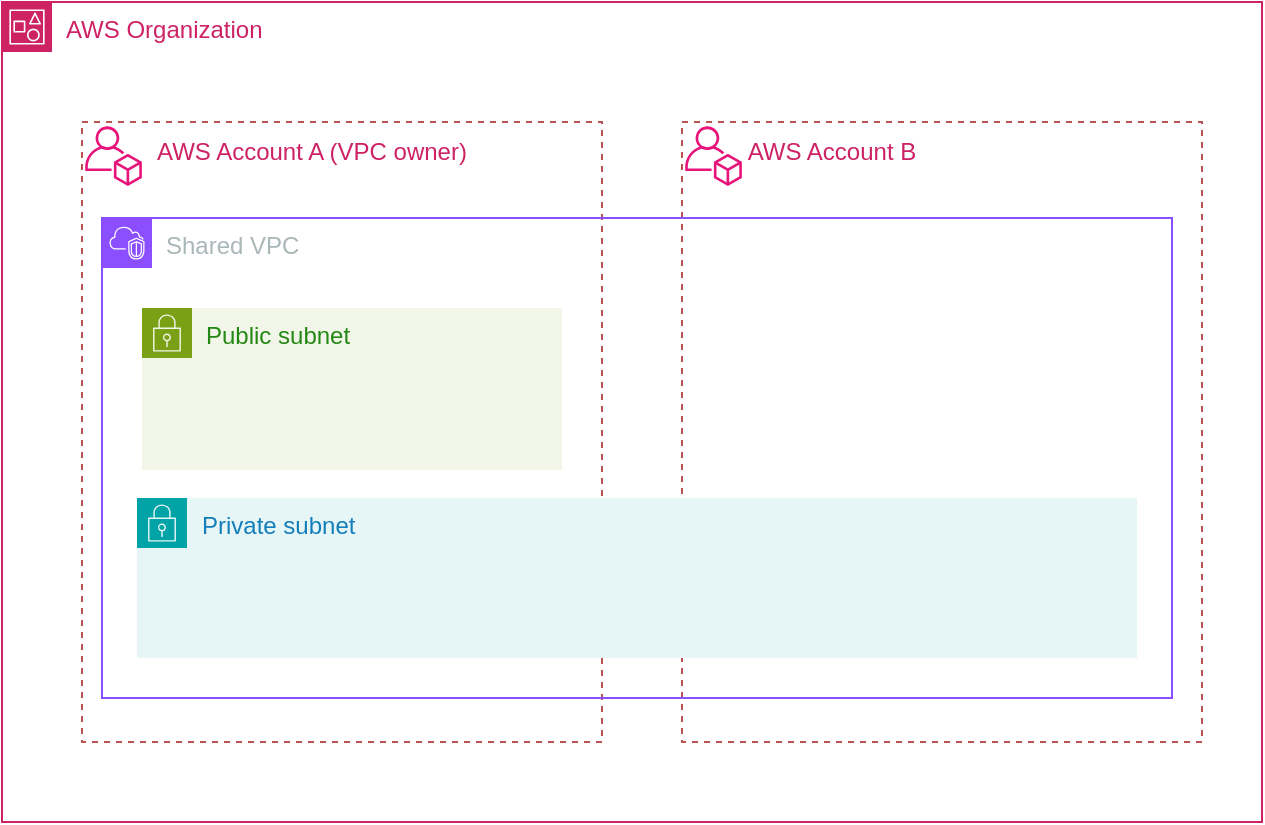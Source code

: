 <mxfile version="27.2.0">
  <diagram name="Page-1" id="hqtawfJK3MxksaqcEBKM">
    <mxGraphModel dx="1234" dy="824" grid="1" gridSize="10" guides="1" tooltips="1" connect="1" arrows="1" fold="1" page="1" pageScale="1" pageWidth="850" pageHeight="1100" math="0" shadow="0" adaptiveColors="none">
      <root>
        <mxCell id="0" />
        <mxCell id="1" parent="0" />
        <mxCell id="60jT7bURnB9-HVp7pVe_-12" value="" style="whiteSpace=wrap;html=1;dashed=1;fillColor=none;strokeColor=#b85450;" vertex="1" parent="1">
          <mxGeometry x="120" y="240" width="260" height="310" as="geometry" />
        </mxCell>
        <mxCell id="60jT7bURnB9-HVp7pVe_-2" value="AWS Organization" style="points=[[0,0],[0.25,0],[0.5,0],[0.75,0],[1,0],[1,0.25],[1,0.5],[1,0.75],[1,1],[0.75,1],[0.5,1],[0.25,1],[0,1],[0,0.75],[0,0.5],[0,0.25]];outlineConnect=0;gradientColor=none;html=1;whiteSpace=wrap;fontSize=12;fontStyle=0;container=1;pointerEvents=0;collapsible=0;recursiveResize=0;shape=mxgraph.aws4.group;grIcon=mxgraph.aws4.group_account;strokeColor=#CD2264;fillColor=none;verticalAlign=top;align=left;spacingLeft=30;fontColor=#CD2264;dashed=0;" vertex="1" parent="1">
          <mxGeometry x="80" y="180" width="630" height="410" as="geometry" />
        </mxCell>
        <mxCell id="60jT7bURnB9-HVp7pVe_-17" value="" style="whiteSpace=wrap;html=1;dashed=1;fillColor=none;strokeColor=#b85450;" vertex="1" parent="60jT7bURnB9-HVp7pVe_-2">
          <mxGeometry x="340" y="60" width="260" height="310" as="geometry" />
        </mxCell>
        <mxCell id="60jT7bURnB9-HVp7pVe_-19" value="&lt;span style=&quot;color: rgb(205, 34, 100); text-align: left;&quot;&gt;AWS Account B&lt;/span&gt;" style="text;strokeColor=none;align=center;fillColor=none;html=1;verticalAlign=middle;whiteSpace=wrap;rounded=0;" vertex="1" parent="60jT7bURnB9-HVp7pVe_-2">
          <mxGeometry x="370" y="60" width="90" height="30" as="geometry" />
        </mxCell>
        <mxCell id="60jT7bURnB9-HVp7pVe_-13" value="Shared VPC" style="points=[[0,0],[0.25,0],[0.5,0],[0.75,0],[1,0],[1,0.25],[1,0.5],[1,0.75],[1,1],[0.75,1],[0.5,1],[0.25,1],[0,1],[0,0.75],[0,0.5],[0,0.25]];outlineConnect=0;gradientColor=none;html=1;whiteSpace=wrap;fontSize=12;fontStyle=0;container=1;pointerEvents=0;collapsible=0;recursiveResize=0;shape=mxgraph.aws4.group;grIcon=mxgraph.aws4.group_vpc2;strokeColor=#8C4FFF;fillColor=none;verticalAlign=top;align=left;spacingLeft=30;fontColor=#AAB7B8;dashed=0;" vertex="1" parent="60jT7bURnB9-HVp7pVe_-2">
          <mxGeometry x="50" y="108" width="535" height="240" as="geometry" />
        </mxCell>
        <mxCell id="60jT7bURnB9-HVp7pVe_-15" value="Private subnet" style="points=[[0,0],[0.25,0],[0.5,0],[0.75,0],[1,0],[1,0.25],[1,0.5],[1,0.75],[1,1],[0.75,1],[0.5,1],[0.25,1],[0,1],[0,0.75],[0,0.5],[0,0.25]];outlineConnect=0;gradientColor=none;html=1;whiteSpace=wrap;fontSize=12;fontStyle=0;container=1;pointerEvents=0;collapsible=0;recursiveResize=0;shape=mxgraph.aws4.group;grIcon=mxgraph.aws4.group_security_group;grStroke=0;strokeColor=#00A4A6;fillColor=#E6F6F7;verticalAlign=top;align=left;spacingLeft=30;fontColor=#147EBA;dashed=0;" vertex="1" parent="60jT7bURnB9-HVp7pVe_-13">
          <mxGeometry x="17.5" y="140" width="500" height="80" as="geometry" />
        </mxCell>
        <mxCell id="60jT7bURnB9-HVp7pVe_-14" value="Public subnet" style="points=[[0,0],[0.25,0],[0.5,0],[0.75,0],[1,0],[1,0.25],[1,0.5],[1,0.75],[1,1],[0.75,1],[0.5,1],[0.25,1],[0,1],[0,0.75],[0,0.5],[0,0.25]];outlineConnect=0;gradientColor=none;html=1;whiteSpace=wrap;fontSize=12;fontStyle=0;container=1;pointerEvents=0;collapsible=0;recursiveResize=0;shape=mxgraph.aws4.group;grIcon=mxgraph.aws4.group_security_group;grStroke=0;strokeColor=#7AA116;fillColor=#F2F6E8;verticalAlign=top;align=left;spacingLeft=30;fontColor=#248814;dashed=0;" vertex="1" parent="60jT7bURnB9-HVp7pVe_-13">
          <mxGeometry x="20" y="45" width="210" height="81" as="geometry" />
        </mxCell>
        <mxCell id="60jT7bURnB9-HVp7pVe_-21" value="" style="sketch=0;outlineConnect=0;fontColor=#232F3E;gradientColor=none;fillColor=#E7157B;strokeColor=none;dashed=0;verticalLabelPosition=bottom;verticalAlign=top;align=center;html=1;fontSize=12;fontStyle=0;aspect=fixed;pointerEvents=1;shape=mxgraph.aws4.organizations_account;" vertex="1" parent="60jT7bURnB9-HVp7pVe_-2">
          <mxGeometry x="341.54" y="62" width="28.46" height="30" as="geometry" />
        </mxCell>
        <mxCell id="60jT7bURnB9-HVp7pVe_-16" value="&lt;span style=&quot;color: rgb(205, 34, 100); text-align: left;&quot;&gt;AWS Account A (VPC owner)&lt;/span&gt;" style="text;strokeColor=none;align=center;fillColor=none;html=1;verticalAlign=middle;whiteSpace=wrap;rounded=0;" vertex="1" parent="1">
          <mxGeometry x="150" y="240" width="170" height="30" as="geometry" />
        </mxCell>
        <mxCell id="60jT7bURnB9-HVp7pVe_-20" value="" style="sketch=0;outlineConnect=0;fontColor=#232F3E;gradientColor=none;fillColor=#E7157B;strokeColor=none;dashed=0;verticalLabelPosition=bottom;verticalAlign=top;align=center;html=1;fontSize=12;fontStyle=0;aspect=fixed;pointerEvents=1;shape=mxgraph.aws4.organizations_account;" vertex="1" parent="1">
          <mxGeometry x="121.54" y="242" width="28.46" height="30" as="geometry" />
        </mxCell>
      </root>
    </mxGraphModel>
  </diagram>
</mxfile>

